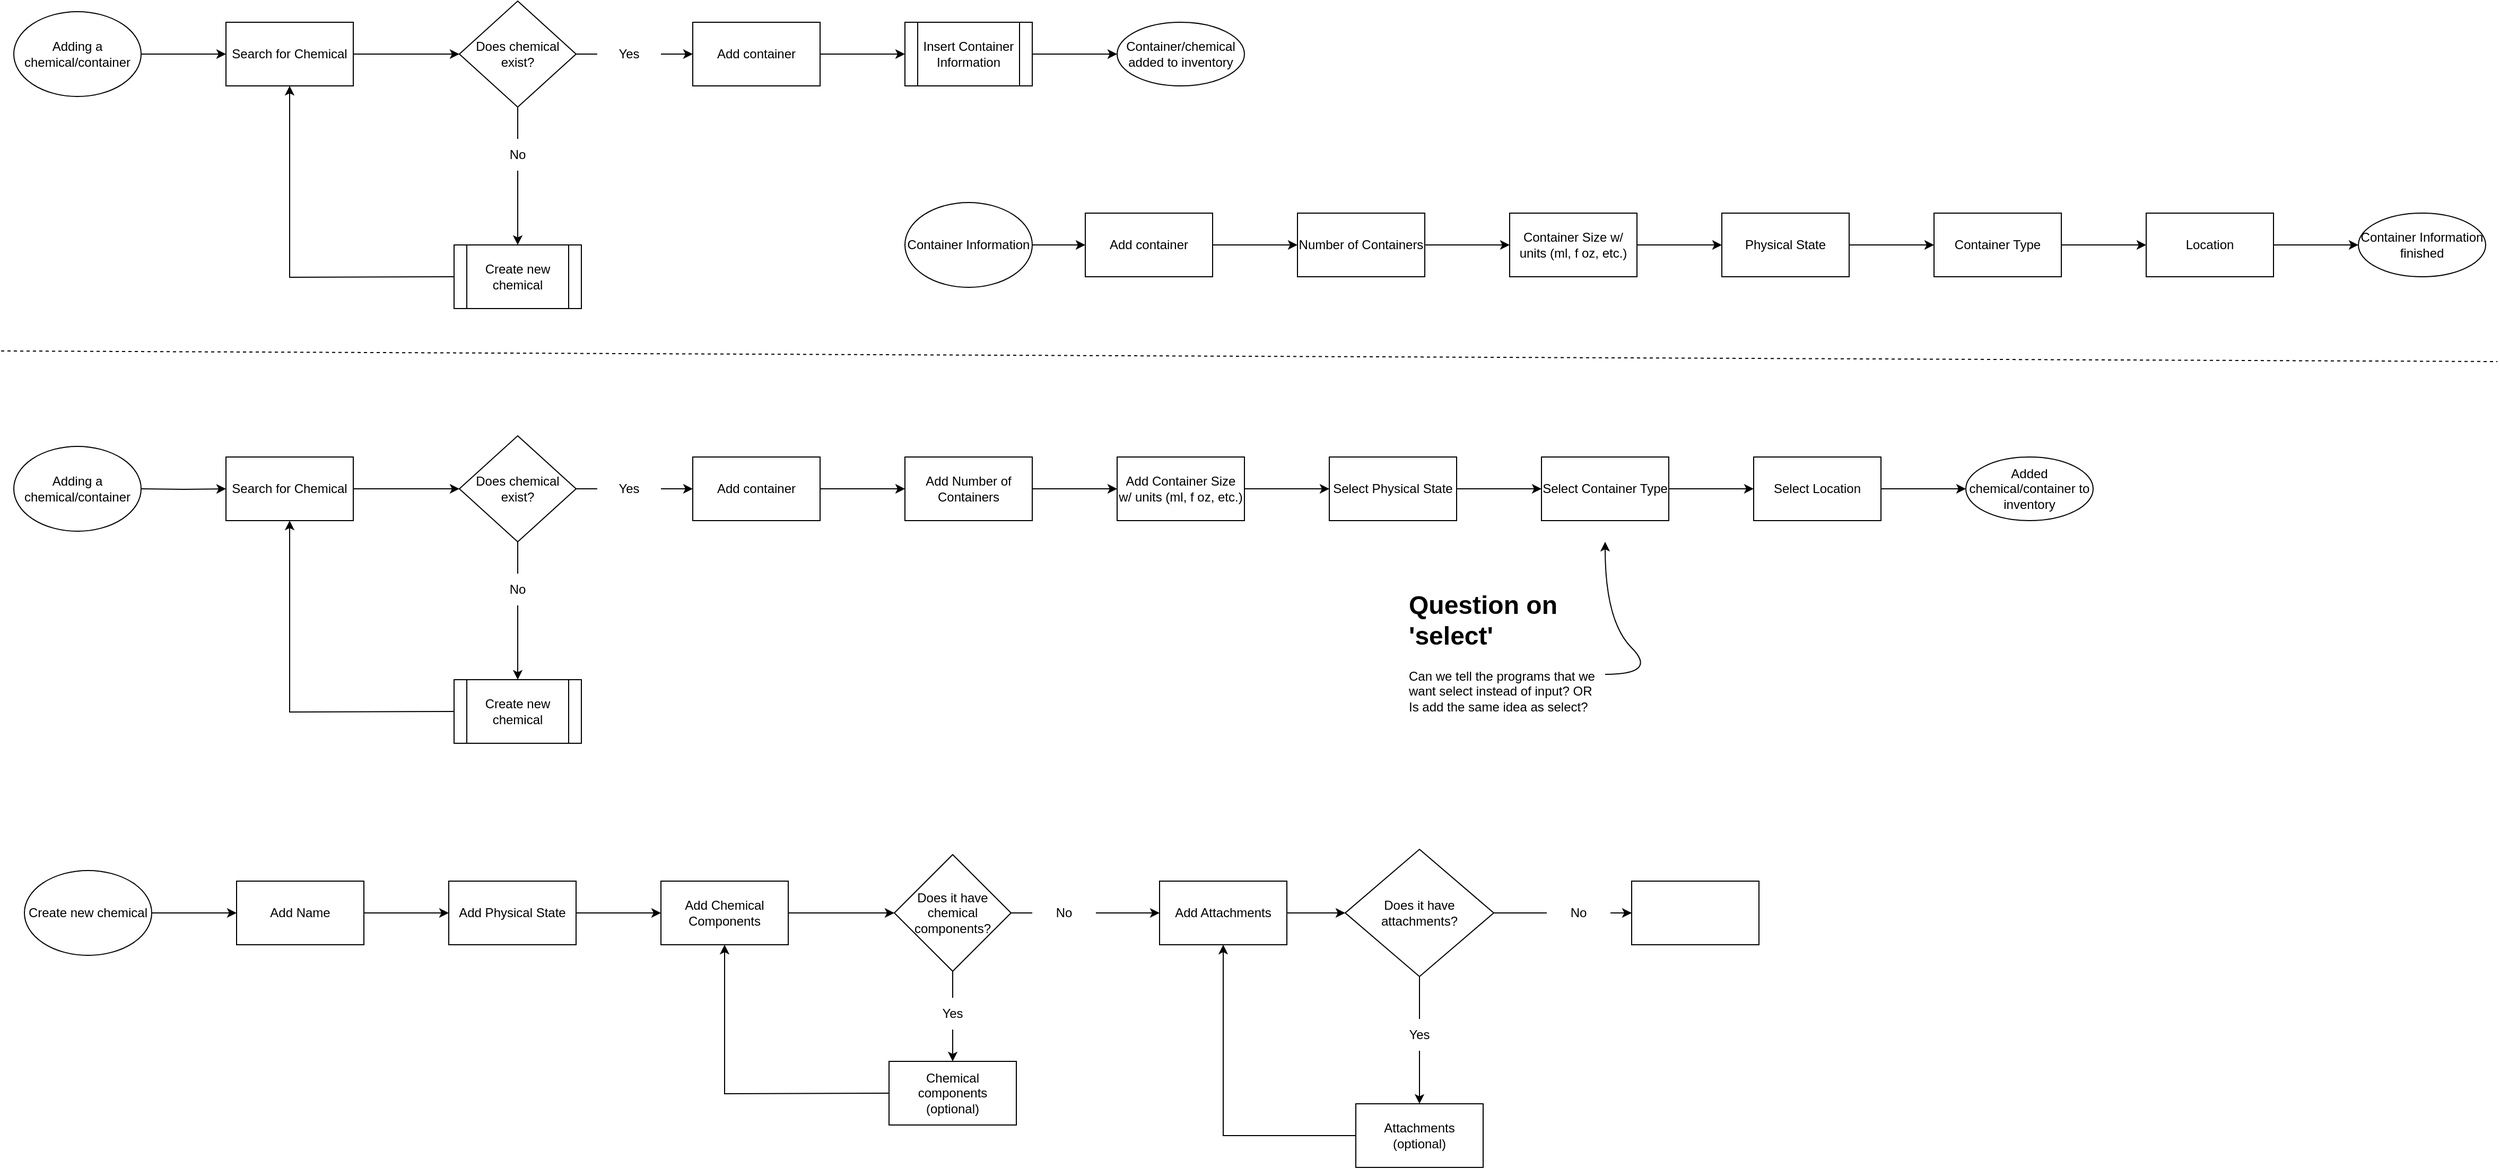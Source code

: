 <mxfile version="16.1.4" type="github">
  <diagram id="NDT_n2IxOW_hEu5SFQYL" name="Page-1">
    <mxGraphModel dx="817" dy="464" grid="1" gridSize="10" guides="1" tooltips="1" connect="1" arrows="1" fold="1" page="1" pageScale="1" pageWidth="850" pageHeight="1100" math="0" shadow="0">
      <root>
        <mxCell id="0" />
        <mxCell id="1" parent="0" />
        <mxCell id="EA6XTScox7vaLfp8z1kA-3" value="" style="edgeStyle=orthogonalEdgeStyle;rounded=0;orthogonalLoop=1;jettySize=auto;html=1;" edge="1" parent="1" source="EA6XTScox7vaLfp8z1kA-1" target="EA6XTScox7vaLfp8z1kA-2">
          <mxGeometry relative="1" as="geometry" />
        </mxCell>
        <mxCell id="EA6XTScox7vaLfp8z1kA-1" value="Adding a chemical/container" style="ellipse;whiteSpace=wrap;html=1;" vertex="1" parent="1">
          <mxGeometry x="20" y="70" width="120" height="80" as="geometry" />
        </mxCell>
        <mxCell id="EA6XTScox7vaLfp8z1kA-5" value="" style="edgeStyle=orthogonalEdgeStyle;rounded=0;orthogonalLoop=1;jettySize=auto;html=1;" edge="1" parent="1" source="EA6XTScox7vaLfp8z1kA-2" target="EA6XTScox7vaLfp8z1kA-4">
          <mxGeometry relative="1" as="geometry" />
        </mxCell>
        <mxCell id="EA6XTScox7vaLfp8z1kA-2" value="Search for Chemical" style="whiteSpace=wrap;html=1;" vertex="1" parent="1">
          <mxGeometry x="220" y="80" width="120" height="60" as="geometry" />
        </mxCell>
        <mxCell id="EA6XTScox7vaLfp8z1kA-7" value="" style="edgeStyle=orthogonalEdgeStyle;rounded=0;orthogonalLoop=1;jettySize=auto;html=1;startArrow=none;" edge="1" parent="1" source="EA6XTScox7vaLfp8z1kA-10">
          <mxGeometry relative="1" as="geometry">
            <mxPoint x="495" y="290" as="targetPoint" />
          </mxGeometry>
        </mxCell>
        <mxCell id="EA6XTScox7vaLfp8z1kA-9" value="" style="edgeStyle=orthogonalEdgeStyle;rounded=0;orthogonalLoop=1;jettySize=auto;html=1;startArrow=none;" edge="1" parent="1" source="EA6XTScox7vaLfp8z1kA-12" target="EA6XTScox7vaLfp8z1kA-8">
          <mxGeometry relative="1" as="geometry" />
        </mxCell>
        <mxCell id="EA6XTScox7vaLfp8z1kA-4" value="Does chemical exist?" style="rhombus;whiteSpace=wrap;html=1;" vertex="1" parent="1">
          <mxGeometry x="440" y="60" width="110" height="100" as="geometry" />
        </mxCell>
        <mxCell id="EA6XTScox7vaLfp8z1kA-17" style="edgeStyle=orthogonalEdgeStyle;rounded=0;orthogonalLoop=1;jettySize=auto;html=1;entryX=0.5;entryY=1;entryDx=0;entryDy=0;" edge="1" parent="1" target="EA6XTScox7vaLfp8z1kA-2">
          <mxGeometry relative="1" as="geometry">
            <mxPoint x="435" y="320" as="sourcePoint" />
          </mxGeometry>
        </mxCell>
        <mxCell id="EA6XTScox7vaLfp8z1kA-16" value="" style="edgeStyle=orthogonalEdgeStyle;rounded=0;orthogonalLoop=1;jettySize=auto;html=1;" edge="1" parent="1" source="EA6XTScox7vaLfp8z1kA-8">
          <mxGeometry relative="1" as="geometry">
            <mxPoint x="860" y="110" as="targetPoint" />
          </mxGeometry>
        </mxCell>
        <mxCell id="EA6XTScox7vaLfp8z1kA-8" value="Add container" style="whiteSpace=wrap;html=1;" vertex="1" parent="1">
          <mxGeometry x="660" y="80" width="120" height="60" as="geometry" />
        </mxCell>
        <mxCell id="EA6XTScox7vaLfp8z1kA-10" value="No" style="text;html=1;strokeColor=none;fillColor=none;align=center;verticalAlign=middle;whiteSpace=wrap;rounded=0;" vertex="1" parent="1">
          <mxGeometry x="465" y="190" width="60" height="30" as="geometry" />
        </mxCell>
        <mxCell id="EA6XTScox7vaLfp8z1kA-11" value="" style="edgeStyle=orthogonalEdgeStyle;rounded=0;orthogonalLoop=1;jettySize=auto;html=1;endArrow=none;" edge="1" parent="1" source="EA6XTScox7vaLfp8z1kA-4" target="EA6XTScox7vaLfp8z1kA-10">
          <mxGeometry relative="1" as="geometry">
            <mxPoint x="495" y="160" as="sourcePoint" />
            <mxPoint x="495" y="260" as="targetPoint" />
          </mxGeometry>
        </mxCell>
        <mxCell id="EA6XTScox7vaLfp8z1kA-12" value="Yes" style="text;html=1;strokeColor=none;fillColor=none;align=center;verticalAlign=middle;whiteSpace=wrap;rounded=0;" vertex="1" parent="1">
          <mxGeometry x="570" y="95" width="60" height="30" as="geometry" />
        </mxCell>
        <mxCell id="EA6XTScox7vaLfp8z1kA-14" value="" style="edgeStyle=orthogonalEdgeStyle;rounded=0;orthogonalLoop=1;jettySize=auto;html=1;endArrow=none;" edge="1" parent="1" source="EA6XTScox7vaLfp8z1kA-4" target="EA6XTScox7vaLfp8z1kA-12">
          <mxGeometry relative="1" as="geometry">
            <mxPoint x="550" y="110" as="sourcePoint" />
            <mxPoint x="660" y="110" as="targetPoint" />
          </mxGeometry>
        </mxCell>
        <mxCell id="EA6XTScox7vaLfp8z1kA-18" value="Create new chemical" style="shape=process;whiteSpace=wrap;html=1;backgroundOutline=1;" vertex="1" parent="1">
          <mxGeometry x="435" y="290" width="120" height="60" as="geometry" />
        </mxCell>
        <mxCell id="EA6XTScox7vaLfp8z1kA-63" value="" style="edgeStyle=orthogonalEdgeStyle;rounded=0;orthogonalLoop=1;jettySize=auto;html=1;" edge="1" parent="1" source="EA6XTScox7vaLfp8z1kA-19" target="EA6XTScox7vaLfp8z1kA-62">
          <mxGeometry relative="1" as="geometry" />
        </mxCell>
        <mxCell id="EA6XTScox7vaLfp8z1kA-19" value="Insert Container Information" style="shape=process;whiteSpace=wrap;html=1;backgroundOutline=1;" vertex="1" parent="1">
          <mxGeometry x="860" y="80" width="120" height="60" as="geometry" />
        </mxCell>
        <mxCell id="EA6XTScox7vaLfp8z1kA-20" value="" style="edgeStyle=orthogonalEdgeStyle;rounded=0;orthogonalLoop=1;jettySize=auto;html=1;" edge="1" parent="1" target="EA6XTScox7vaLfp8z1kA-22">
          <mxGeometry relative="1" as="geometry">
            <mxPoint x="140" y="520" as="sourcePoint" />
          </mxGeometry>
        </mxCell>
        <mxCell id="EA6XTScox7vaLfp8z1kA-21" value="" style="edgeStyle=orthogonalEdgeStyle;rounded=0;orthogonalLoop=1;jettySize=auto;html=1;" edge="1" parent="1" source="EA6XTScox7vaLfp8z1kA-22" target="EA6XTScox7vaLfp8z1kA-25">
          <mxGeometry relative="1" as="geometry" />
        </mxCell>
        <mxCell id="EA6XTScox7vaLfp8z1kA-22" value="Search for Chemical" style="whiteSpace=wrap;html=1;" vertex="1" parent="1">
          <mxGeometry x="220" y="490" width="120" height="60" as="geometry" />
        </mxCell>
        <mxCell id="EA6XTScox7vaLfp8z1kA-23" value="" style="edgeStyle=orthogonalEdgeStyle;rounded=0;orthogonalLoop=1;jettySize=auto;html=1;startArrow=none;" edge="1" parent="1" source="EA6XTScox7vaLfp8z1kA-29">
          <mxGeometry relative="1" as="geometry">
            <mxPoint x="495" y="700" as="targetPoint" />
          </mxGeometry>
        </mxCell>
        <mxCell id="EA6XTScox7vaLfp8z1kA-24" value="" style="edgeStyle=orthogonalEdgeStyle;rounded=0;orthogonalLoop=1;jettySize=auto;html=1;startArrow=none;" edge="1" parent="1" source="EA6XTScox7vaLfp8z1kA-31" target="EA6XTScox7vaLfp8z1kA-28">
          <mxGeometry relative="1" as="geometry" />
        </mxCell>
        <mxCell id="EA6XTScox7vaLfp8z1kA-25" value="Does chemical exist?" style="rhombus;whiteSpace=wrap;html=1;" vertex="1" parent="1">
          <mxGeometry x="440" y="470" width="110" height="100" as="geometry" />
        </mxCell>
        <mxCell id="EA6XTScox7vaLfp8z1kA-26" style="edgeStyle=orthogonalEdgeStyle;rounded=0;orthogonalLoop=1;jettySize=auto;html=1;entryX=0.5;entryY=1;entryDx=0;entryDy=0;" edge="1" parent="1" target="EA6XTScox7vaLfp8z1kA-22">
          <mxGeometry relative="1" as="geometry">
            <mxPoint x="435" y="730" as="sourcePoint" />
          </mxGeometry>
        </mxCell>
        <mxCell id="EA6XTScox7vaLfp8z1kA-27" value="" style="edgeStyle=orthogonalEdgeStyle;rounded=0;orthogonalLoop=1;jettySize=auto;html=1;" edge="1" parent="1" source="EA6XTScox7vaLfp8z1kA-28">
          <mxGeometry relative="1" as="geometry">
            <mxPoint x="860" y="520" as="targetPoint" />
          </mxGeometry>
        </mxCell>
        <mxCell id="EA6XTScox7vaLfp8z1kA-28" value="Add container" style="whiteSpace=wrap;html=1;" vertex="1" parent="1">
          <mxGeometry x="660" y="490" width="120" height="60" as="geometry" />
        </mxCell>
        <mxCell id="EA6XTScox7vaLfp8z1kA-29" value="No" style="text;html=1;strokeColor=none;fillColor=none;align=center;verticalAlign=middle;whiteSpace=wrap;rounded=0;" vertex="1" parent="1">
          <mxGeometry x="465" y="600" width="60" height="30" as="geometry" />
        </mxCell>
        <mxCell id="EA6XTScox7vaLfp8z1kA-30" value="" style="edgeStyle=orthogonalEdgeStyle;rounded=0;orthogonalLoop=1;jettySize=auto;html=1;endArrow=none;" edge="1" parent="1" source="EA6XTScox7vaLfp8z1kA-25" target="EA6XTScox7vaLfp8z1kA-29">
          <mxGeometry relative="1" as="geometry">
            <mxPoint x="495" y="570" as="sourcePoint" />
            <mxPoint x="495" y="670" as="targetPoint" />
          </mxGeometry>
        </mxCell>
        <mxCell id="EA6XTScox7vaLfp8z1kA-31" value="Yes" style="text;html=1;strokeColor=none;fillColor=none;align=center;verticalAlign=middle;whiteSpace=wrap;rounded=0;" vertex="1" parent="1">
          <mxGeometry x="570" y="505" width="60" height="30" as="geometry" />
        </mxCell>
        <mxCell id="EA6XTScox7vaLfp8z1kA-32" value="" style="edgeStyle=orthogonalEdgeStyle;rounded=0;orthogonalLoop=1;jettySize=auto;html=1;endArrow=none;" edge="1" parent="1" source="EA6XTScox7vaLfp8z1kA-25" target="EA6XTScox7vaLfp8z1kA-31">
          <mxGeometry relative="1" as="geometry">
            <mxPoint x="550" y="520" as="sourcePoint" />
            <mxPoint x="660" y="520" as="targetPoint" />
          </mxGeometry>
        </mxCell>
        <mxCell id="EA6XTScox7vaLfp8z1kA-33" value="Create new chemical" style="shape=process;whiteSpace=wrap;html=1;backgroundOutline=1;" vertex="1" parent="1">
          <mxGeometry x="435" y="700" width="120" height="60" as="geometry" />
        </mxCell>
        <mxCell id="EA6XTScox7vaLfp8z1kA-35" value="Adding a chemical/container" style="ellipse;whiteSpace=wrap;html=1;" vertex="1" parent="1">
          <mxGeometry x="20" y="480" width="120" height="80" as="geometry" />
        </mxCell>
        <mxCell id="EA6XTScox7vaLfp8z1kA-38" value="" style="edgeStyle=orthogonalEdgeStyle;rounded=0;orthogonalLoop=1;jettySize=auto;html=1;" edge="1" parent="1" source="EA6XTScox7vaLfp8z1kA-36" target="EA6XTScox7vaLfp8z1kA-37">
          <mxGeometry relative="1" as="geometry" />
        </mxCell>
        <mxCell id="EA6XTScox7vaLfp8z1kA-36" value="Add Number of Containers" style="rounded=0;whiteSpace=wrap;html=1;" vertex="1" parent="1">
          <mxGeometry x="860" y="490" width="120" height="60" as="geometry" />
        </mxCell>
        <mxCell id="EA6XTScox7vaLfp8z1kA-40" value="" style="edgeStyle=orthogonalEdgeStyle;rounded=0;orthogonalLoop=1;jettySize=auto;html=1;" edge="1" parent="1" source="EA6XTScox7vaLfp8z1kA-37" target="EA6XTScox7vaLfp8z1kA-39">
          <mxGeometry relative="1" as="geometry" />
        </mxCell>
        <mxCell id="EA6XTScox7vaLfp8z1kA-37" value="Add Container Size w/ units (ml, f oz, etc.)" style="whiteSpace=wrap;html=1;rounded=0;" vertex="1" parent="1">
          <mxGeometry x="1060" y="490" width="120" height="60" as="geometry" />
        </mxCell>
        <mxCell id="EA6XTScox7vaLfp8z1kA-42" value="" style="edgeStyle=orthogonalEdgeStyle;rounded=0;orthogonalLoop=1;jettySize=auto;html=1;" edge="1" parent="1" source="EA6XTScox7vaLfp8z1kA-39" target="EA6XTScox7vaLfp8z1kA-41">
          <mxGeometry relative="1" as="geometry" />
        </mxCell>
        <mxCell id="EA6XTScox7vaLfp8z1kA-39" value="Select Physical State" style="whiteSpace=wrap;html=1;rounded=0;" vertex="1" parent="1">
          <mxGeometry x="1260" y="490" width="120" height="60" as="geometry" />
        </mxCell>
        <mxCell id="EA6XTScox7vaLfp8z1kA-44" value="" style="edgeStyle=orthogonalEdgeStyle;rounded=0;orthogonalLoop=1;jettySize=auto;html=1;" edge="1" parent="1" source="EA6XTScox7vaLfp8z1kA-41" target="EA6XTScox7vaLfp8z1kA-43">
          <mxGeometry relative="1" as="geometry" />
        </mxCell>
        <mxCell id="EA6XTScox7vaLfp8z1kA-41" value="Select Container Type" style="whiteSpace=wrap;html=1;rounded=0;" vertex="1" parent="1">
          <mxGeometry x="1460" y="490" width="120" height="60" as="geometry" />
        </mxCell>
        <mxCell id="EA6XTScox7vaLfp8z1kA-46" value="" style="edgeStyle=orthogonalEdgeStyle;rounded=0;orthogonalLoop=1;jettySize=auto;html=1;" edge="1" parent="1" source="EA6XTScox7vaLfp8z1kA-43" target="EA6XTScox7vaLfp8z1kA-45">
          <mxGeometry relative="1" as="geometry" />
        </mxCell>
        <mxCell id="EA6XTScox7vaLfp8z1kA-43" value="Select Location" style="whiteSpace=wrap;html=1;rounded=0;" vertex="1" parent="1">
          <mxGeometry x="1660" y="490" width="120" height="60" as="geometry" />
        </mxCell>
        <mxCell id="EA6XTScox7vaLfp8z1kA-45" value="Added chemical/container to inventory" style="ellipse;whiteSpace=wrap;html=1;rounded=0;" vertex="1" parent="1">
          <mxGeometry x="1860" y="490" width="120" height="60" as="geometry" />
        </mxCell>
        <mxCell id="EA6XTScox7vaLfp8z1kA-47" value="" style="edgeStyle=orthogonalEdgeStyle;rounded=0;orthogonalLoop=1;jettySize=auto;html=1;" edge="1" parent="1" source="EA6XTScox7vaLfp8z1kA-48">
          <mxGeometry relative="1" as="geometry">
            <mxPoint x="1230" y="290" as="targetPoint" />
          </mxGeometry>
        </mxCell>
        <mxCell id="EA6XTScox7vaLfp8z1kA-48" value="Add container" style="whiteSpace=wrap;html=1;" vertex="1" parent="1">
          <mxGeometry x="1030" y="260" width="120" height="60" as="geometry" />
        </mxCell>
        <mxCell id="EA6XTScox7vaLfp8z1kA-49" value="" style="edgeStyle=orthogonalEdgeStyle;rounded=0;orthogonalLoop=1;jettySize=auto;html=1;" edge="1" parent="1" source="EA6XTScox7vaLfp8z1kA-50" target="EA6XTScox7vaLfp8z1kA-52">
          <mxGeometry relative="1" as="geometry" />
        </mxCell>
        <mxCell id="EA6XTScox7vaLfp8z1kA-50" value="Number of Containers" style="rounded=0;whiteSpace=wrap;html=1;" vertex="1" parent="1">
          <mxGeometry x="1230" y="260" width="120" height="60" as="geometry" />
        </mxCell>
        <mxCell id="EA6XTScox7vaLfp8z1kA-51" value="" style="edgeStyle=orthogonalEdgeStyle;rounded=0;orthogonalLoop=1;jettySize=auto;html=1;" edge="1" parent="1" source="EA6XTScox7vaLfp8z1kA-52" target="EA6XTScox7vaLfp8z1kA-54">
          <mxGeometry relative="1" as="geometry" />
        </mxCell>
        <mxCell id="EA6XTScox7vaLfp8z1kA-52" value="Container Size w/ units (ml, f oz, etc.)" style="whiteSpace=wrap;html=1;rounded=0;" vertex="1" parent="1">
          <mxGeometry x="1430" y="260" width="120" height="60" as="geometry" />
        </mxCell>
        <mxCell id="EA6XTScox7vaLfp8z1kA-53" value="" style="edgeStyle=orthogonalEdgeStyle;rounded=0;orthogonalLoop=1;jettySize=auto;html=1;" edge="1" parent="1" source="EA6XTScox7vaLfp8z1kA-54" target="EA6XTScox7vaLfp8z1kA-56">
          <mxGeometry relative="1" as="geometry" />
        </mxCell>
        <mxCell id="EA6XTScox7vaLfp8z1kA-54" value="Physical State" style="whiteSpace=wrap;html=1;rounded=0;" vertex="1" parent="1">
          <mxGeometry x="1630" y="260" width="120" height="60" as="geometry" />
        </mxCell>
        <mxCell id="EA6XTScox7vaLfp8z1kA-55" value="" style="edgeStyle=orthogonalEdgeStyle;rounded=0;orthogonalLoop=1;jettySize=auto;html=1;" edge="1" parent="1" source="EA6XTScox7vaLfp8z1kA-56" target="EA6XTScox7vaLfp8z1kA-58">
          <mxGeometry relative="1" as="geometry" />
        </mxCell>
        <mxCell id="EA6XTScox7vaLfp8z1kA-56" value="Container Type" style="whiteSpace=wrap;html=1;rounded=0;" vertex="1" parent="1">
          <mxGeometry x="1830" y="260" width="120" height="60" as="geometry" />
        </mxCell>
        <mxCell id="EA6XTScox7vaLfp8z1kA-57" value="" style="edgeStyle=orthogonalEdgeStyle;rounded=0;orthogonalLoop=1;jettySize=auto;html=1;" edge="1" parent="1" source="EA6XTScox7vaLfp8z1kA-58" target="EA6XTScox7vaLfp8z1kA-59">
          <mxGeometry relative="1" as="geometry" />
        </mxCell>
        <mxCell id="EA6XTScox7vaLfp8z1kA-58" value="Location" style="whiteSpace=wrap;html=1;rounded=0;" vertex="1" parent="1">
          <mxGeometry x="2030" y="260" width="120" height="60" as="geometry" />
        </mxCell>
        <mxCell id="EA6XTScox7vaLfp8z1kA-59" value="Container Information finished" style="ellipse;whiteSpace=wrap;html=1;rounded=0;" vertex="1" parent="1">
          <mxGeometry x="2230" y="260" width="120" height="60" as="geometry" />
        </mxCell>
        <mxCell id="EA6XTScox7vaLfp8z1kA-61" value="" style="edgeStyle=orthogonalEdgeStyle;rounded=0;orthogonalLoop=1;jettySize=auto;html=1;" edge="1" parent="1" source="EA6XTScox7vaLfp8z1kA-60" target="EA6XTScox7vaLfp8z1kA-48">
          <mxGeometry relative="1" as="geometry" />
        </mxCell>
        <mxCell id="EA6XTScox7vaLfp8z1kA-60" value="Container Information" style="ellipse;whiteSpace=wrap;html=1;" vertex="1" parent="1">
          <mxGeometry x="860" y="250" width="120" height="80" as="geometry" />
        </mxCell>
        <mxCell id="EA6XTScox7vaLfp8z1kA-62" value="Container/chemical added to inventory" style="ellipse;whiteSpace=wrap;html=1;" vertex="1" parent="1">
          <mxGeometry x="1060" y="80" width="120" height="60" as="geometry" />
        </mxCell>
        <mxCell id="EA6XTScox7vaLfp8z1kA-64" value="" style="endArrow=none;dashed=1;html=1;rounded=0;" edge="1" parent="1">
          <mxGeometry width="50" height="50" relative="1" as="geometry">
            <mxPoint x="8" y="390" as="sourcePoint" />
            <mxPoint x="2361" y="400" as="targetPoint" />
          </mxGeometry>
        </mxCell>
        <mxCell id="EA6XTScox7vaLfp8z1kA-67" value="" style="edgeStyle=orthogonalEdgeStyle;rounded=0;orthogonalLoop=1;jettySize=auto;html=1;" edge="1" parent="1" source="EA6XTScox7vaLfp8z1kA-65" target="EA6XTScox7vaLfp8z1kA-66">
          <mxGeometry relative="1" as="geometry" />
        </mxCell>
        <mxCell id="EA6XTScox7vaLfp8z1kA-65" value="Create new chemical" style="ellipse;whiteSpace=wrap;html=1;" vertex="1" parent="1">
          <mxGeometry x="30" y="880" width="120" height="80" as="geometry" />
        </mxCell>
        <mxCell id="EA6XTScox7vaLfp8z1kA-69" value="" style="edgeStyle=orthogonalEdgeStyle;rounded=0;orthogonalLoop=1;jettySize=auto;html=1;" edge="1" parent="1" source="EA6XTScox7vaLfp8z1kA-66" target="EA6XTScox7vaLfp8z1kA-68">
          <mxGeometry relative="1" as="geometry" />
        </mxCell>
        <mxCell id="EA6XTScox7vaLfp8z1kA-66" value="Add Name" style="whiteSpace=wrap;html=1;" vertex="1" parent="1">
          <mxGeometry x="230" y="890" width="120" height="60" as="geometry" />
        </mxCell>
        <mxCell id="EA6XTScox7vaLfp8z1kA-71" value="" style="edgeStyle=orthogonalEdgeStyle;rounded=0;orthogonalLoop=1;jettySize=auto;html=1;" edge="1" parent="1" source="EA6XTScox7vaLfp8z1kA-68" target="EA6XTScox7vaLfp8z1kA-70">
          <mxGeometry relative="1" as="geometry" />
        </mxCell>
        <mxCell id="EA6XTScox7vaLfp8z1kA-68" value="Add Physical State" style="whiteSpace=wrap;html=1;" vertex="1" parent="1">
          <mxGeometry x="430" y="890" width="120" height="60" as="geometry" />
        </mxCell>
        <mxCell id="EA6XTScox7vaLfp8z1kA-73" value="" style="edgeStyle=orthogonalEdgeStyle;rounded=0;orthogonalLoop=1;jettySize=auto;html=1;" edge="1" parent="1" source="EA6XTScox7vaLfp8z1kA-70" target="EA6XTScox7vaLfp8z1kA-72">
          <mxGeometry relative="1" as="geometry" />
        </mxCell>
        <mxCell id="EA6XTScox7vaLfp8z1kA-70" value="Add Chemical Components" style="whiteSpace=wrap;html=1;" vertex="1" parent="1">
          <mxGeometry x="630" y="890" width="120" height="60" as="geometry" />
        </mxCell>
        <mxCell id="EA6XTScox7vaLfp8z1kA-79" value="" style="edgeStyle=orthogonalEdgeStyle;rounded=0;orthogonalLoop=1;jettySize=auto;html=1;startArrow=none;" edge="1" parent="1" source="EA6XTScox7vaLfp8z1kA-80">
          <mxGeometry relative="1" as="geometry">
            <mxPoint x="905" y="1060" as="targetPoint" />
          </mxGeometry>
        </mxCell>
        <mxCell id="EA6XTScox7vaLfp8z1kA-72" value="Does it have chemical components?" style="rhombus;whiteSpace=wrap;html=1;" vertex="1" parent="1">
          <mxGeometry x="850" y="865" width="110" height="110" as="geometry" />
        </mxCell>
        <mxCell id="EA6XTScox7vaLfp8z1kA-94" value="" style="edgeStyle=orthogonalEdgeStyle;rounded=0;orthogonalLoop=1;jettySize=auto;html=1;" edge="1" parent="1" source="EA6XTScox7vaLfp8z1kA-76" target="EA6XTScox7vaLfp8z1kA-92">
          <mxGeometry relative="1" as="geometry" />
        </mxCell>
        <mxCell id="EA6XTScox7vaLfp8z1kA-76" value="No" style="text;html=1;strokeColor=none;fillColor=none;align=center;verticalAlign=middle;whiteSpace=wrap;rounded=0;" vertex="1" parent="1">
          <mxGeometry x="980" y="905" width="60" height="30" as="geometry" />
        </mxCell>
        <mxCell id="EA6XTScox7vaLfp8z1kA-77" value="" style="edgeStyle=orthogonalEdgeStyle;rounded=0;orthogonalLoop=1;jettySize=auto;html=1;endArrow=none;" edge="1" parent="1" source="EA6XTScox7vaLfp8z1kA-72" target="EA6XTScox7vaLfp8z1kA-76">
          <mxGeometry relative="1" as="geometry">
            <mxPoint x="960" y="920" as="sourcePoint" />
            <mxPoint x="1035" y="920" as="targetPoint" />
          </mxGeometry>
        </mxCell>
        <mxCell id="EA6XTScox7vaLfp8z1kA-84" style="edgeStyle=orthogonalEdgeStyle;rounded=0;orthogonalLoop=1;jettySize=auto;html=1;exitX=0;exitY=0.5;exitDx=0;exitDy=0;entryX=0.5;entryY=1;entryDx=0;entryDy=0;" edge="1" parent="1" target="EA6XTScox7vaLfp8z1kA-70">
          <mxGeometry relative="1" as="geometry">
            <mxPoint x="845" y="1090" as="sourcePoint" />
          </mxGeometry>
        </mxCell>
        <mxCell id="EA6XTScox7vaLfp8z1kA-80" value="Yes" style="text;html=1;strokeColor=none;fillColor=none;align=center;verticalAlign=middle;whiteSpace=wrap;rounded=0;" vertex="1" parent="1">
          <mxGeometry x="875" y="1000" width="60" height="30" as="geometry" />
        </mxCell>
        <mxCell id="EA6XTScox7vaLfp8z1kA-81" value="" style="edgeStyle=orthogonalEdgeStyle;rounded=0;orthogonalLoop=1;jettySize=auto;html=1;endArrow=none;" edge="1" parent="1" source="EA6XTScox7vaLfp8z1kA-72" target="EA6XTScox7vaLfp8z1kA-80">
          <mxGeometry relative="1" as="geometry">
            <mxPoint x="905" y="975" as="sourcePoint" />
            <mxPoint x="905" y="1080" as="targetPoint" />
          </mxGeometry>
        </mxCell>
        <mxCell id="EA6XTScox7vaLfp8z1kA-89" value="" style="edgeStyle=orthogonalEdgeStyle;rounded=0;orthogonalLoop=1;jettySize=auto;html=1;startArrow=none;" edge="1" parent="1" source="EA6XTScox7vaLfp8z1kA-90" target="EA6XTScox7vaLfp8z1kA-88">
          <mxGeometry relative="1" as="geometry" />
        </mxCell>
        <mxCell id="EA6XTScox7vaLfp8z1kA-86" value="Does it have attachments?" style="rhombus;whiteSpace=wrap;html=1;" vertex="1" parent="1">
          <mxGeometry x="1275" y="860" width="140" height="120" as="geometry" />
        </mxCell>
        <mxCell id="EA6XTScox7vaLfp8z1kA-88" value="" style="whiteSpace=wrap;html=1;" vertex="1" parent="1">
          <mxGeometry x="1545" y="890" width="120" height="60" as="geometry" />
        </mxCell>
        <mxCell id="EA6XTScox7vaLfp8z1kA-90" value="No" style="text;html=1;strokeColor=none;fillColor=none;align=center;verticalAlign=middle;whiteSpace=wrap;rounded=0;" vertex="1" parent="1">
          <mxGeometry x="1465" y="905" width="60" height="30" as="geometry" />
        </mxCell>
        <mxCell id="EA6XTScox7vaLfp8z1kA-91" value="" style="edgeStyle=orthogonalEdgeStyle;rounded=0;orthogonalLoop=1;jettySize=auto;html=1;endArrow=none;" edge="1" parent="1" source="EA6XTScox7vaLfp8z1kA-86" target="EA6XTScox7vaLfp8z1kA-90">
          <mxGeometry relative="1" as="geometry">
            <mxPoint x="1415" y="920" as="sourcePoint" />
            <mxPoint x="1545" y="920" as="targetPoint" />
          </mxGeometry>
        </mxCell>
        <mxCell id="EA6XTScox7vaLfp8z1kA-95" value="" style="edgeStyle=orthogonalEdgeStyle;rounded=0;orthogonalLoop=1;jettySize=auto;html=1;" edge="1" parent="1" source="EA6XTScox7vaLfp8z1kA-92" target="EA6XTScox7vaLfp8z1kA-86">
          <mxGeometry relative="1" as="geometry" />
        </mxCell>
        <mxCell id="EA6XTScox7vaLfp8z1kA-101" value="" style="edgeStyle=orthogonalEdgeStyle;rounded=0;orthogonalLoop=1;jettySize=auto;html=1;startArrow=none;" edge="1" parent="1" source="EA6XTScox7vaLfp8z1kA-97">
          <mxGeometry relative="1" as="geometry">
            <mxPoint x="1345" y="1100" as="targetPoint" />
          </mxGeometry>
        </mxCell>
        <mxCell id="EA6XTScox7vaLfp8z1kA-92" value="Add Attachments" style="rounded=0;whiteSpace=wrap;html=1;" vertex="1" parent="1">
          <mxGeometry x="1100" y="890" width="120" height="60" as="geometry" />
        </mxCell>
        <mxCell id="EA6XTScox7vaLfp8z1kA-97" value="Yes" style="text;html=1;strokeColor=none;fillColor=none;align=center;verticalAlign=middle;whiteSpace=wrap;rounded=0;" vertex="1" parent="1">
          <mxGeometry x="1315" y="1020" width="60" height="30" as="geometry" />
        </mxCell>
        <mxCell id="EA6XTScox7vaLfp8z1kA-102" value="" style="edgeStyle=orthogonalEdgeStyle;rounded=0;orthogonalLoop=1;jettySize=auto;html=1;endArrow=none;exitX=0.5;exitY=1;exitDx=0;exitDy=0;" edge="1" parent="1" source="EA6XTScox7vaLfp8z1kA-86" target="EA6XTScox7vaLfp8z1kA-97">
          <mxGeometry relative="1" as="geometry">
            <mxPoint x="1355" y="980" as="sourcePoint" />
            <mxPoint x="1345" y="1100" as="targetPoint" />
          </mxGeometry>
        </mxCell>
        <mxCell id="EA6XTScox7vaLfp8z1kA-105" style="edgeStyle=orthogonalEdgeStyle;rounded=0;orthogonalLoop=1;jettySize=auto;html=1;exitX=0;exitY=0.5;exitDx=0;exitDy=0;entryX=0.5;entryY=1;entryDx=0;entryDy=0;" edge="1" parent="1" source="EA6XTScox7vaLfp8z1kA-104" target="EA6XTScox7vaLfp8z1kA-92">
          <mxGeometry relative="1" as="geometry" />
        </mxCell>
        <mxCell id="EA6XTScox7vaLfp8z1kA-104" value="Attachments (optional)" style="rounded=0;whiteSpace=wrap;html=1;" vertex="1" parent="1">
          <mxGeometry x="1285" y="1100" width="120" height="60" as="geometry" />
        </mxCell>
        <mxCell id="EA6XTScox7vaLfp8z1kA-106" value="Chemical components (optional)" style="rounded=0;whiteSpace=wrap;html=1;" vertex="1" parent="1">
          <mxGeometry x="845" y="1060" width="120" height="60" as="geometry" />
        </mxCell>
        <mxCell id="EA6XTScox7vaLfp8z1kA-108" value="&lt;h1&gt;Question on &#39;select&#39;&lt;/h1&gt;&lt;p&gt;&lt;span style=&quot;text-align: center&quot;&gt;Can we tell the programs that we want select instead of input? OR Is add the same idea as select?&amp;nbsp;&lt;/span&gt;&lt;br&gt;&lt;/p&gt;" style="text;html=1;strokeColor=none;fillColor=none;spacing=5;spacingTop=-20;whiteSpace=wrap;overflow=hidden;rounded=0;" vertex="1" parent="1">
          <mxGeometry x="1330" y="610" width="190" height="120" as="geometry" />
        </mxCell>
        <mxCell id="EA6XTScox7vaLfp8z1kA-109" value="" style="curved=1;endArrow=classic;html=1;rounded=0;" edge="1" parent="1">
          <mxGeometry width="50" height="50" relative="1" as="geometry">
            <mxPoint x="1520" y="695" as="sourcePoint" />
            <mxPoint x="1520" y="570" as="targetPoint" />
            <Array as="points">
              <mxPoint x="1570" y="695" />
              <mxPoint x="1520" y="645" />
            </Array>
          </mxGeometry>
        </mxCell>
      </root>
    </mxGraphModel>
  </diagram>
</mxfile>
